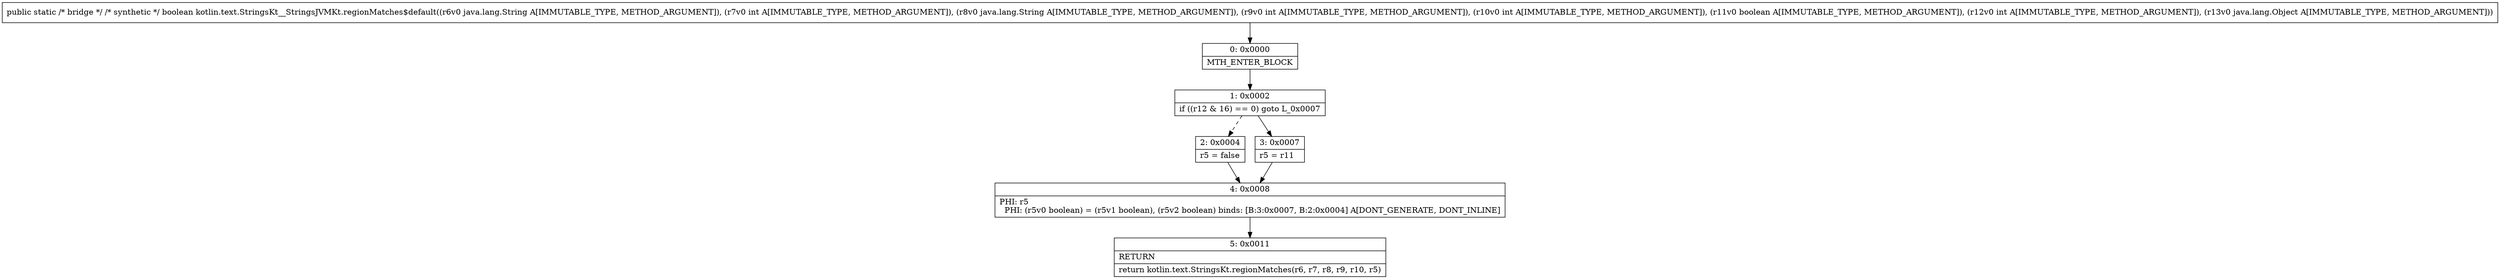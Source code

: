 digraph "CFG forkotlin.text.StringsKt__StringsJVMKt.regionMatches$default(Ljava\/lang\/String;ILjava\/lang\/String;IIZILjava\/lang\/Object;)Z" {
Node_0 [shape=record,label="{0\:\ 0x0000|MTH_ENTER_BLOCK\l}"];
Node_1 [shape=record,label="{1\:\ 0x0002|if ((r12 & 16) == 0) goto L_0x0007\l}"];
Node_2 [shape=record,label="{2\:\ 0x0004|r5 = false\l}"];
Node_3 [shape=record,label="{3\:\ 0x0007|r5 = r11\l}"];
Node_4 [shape=record,label="{4\:\ 0x0008|PHI: r5 \l  PHI: (r5v0 boolean) = (r5v1 boolean), (r5v2 boolean) binds: [B:3:0x0007, B:2:0x0004] A[DONT_GENERATE, DONT_INLINE]\l}"];
Node_5 [shape=record,label="{5\:\ 0x0011|RETURN\l|return kotlin.text.StringsKt.regionMatches(r6, r7, r8, r9, r10, r5)\l}"];
MethodNode[shape=record,label="{public static \/* bridge *\/ \/* synthetic *\/ boolean kotlin.text.StringsKt__StringsJVMKt.regionMatches$default((r6v0 java.lang.String A[IMMUTABLE_TYPE, METHOD_ARGUMENT]), (r7v0 int A[IMMUTABLE_TYPE, METHOD_ARGUMENT]), (r8v0 java.lang.String A[IMMUTABLE_TYPE, METHOD_ARGUMENT]), (r9v0 int A[IMMUTABLE_TYPE, METHOD_ARGUMENT]), (r10v0 int A[IMMUTABLE_TYPE, METHOD_ARGUMENT]), (r11v0 boolean A[IMMUTABLE_TYPE, METHOD_ARGUMENT]), (r12v0 int A[IMMUTABLE_TYPE, METHOD_ARGUMENT]), (r13v0 java.lang.Object A[IMMUTABLE_TYPE, METHOD_ARGUMENT])) }"];
MethodNode -> Node_0;
Node_0 -> Node_1;
Node_1 -> Node_2[style=dashed];
Node_1 -> Node_3;
Node_2 -> Node_4;
Node_3 -> Node_4;
Node_4 -> Node_5;
}

